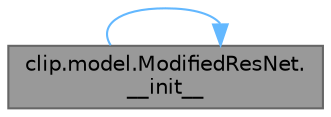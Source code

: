 digraph "clip.model.ModifiedResNet.__init__"
{
 // LATEX_PDF_SIZE
  bgcolor="transparent";
  edge [fontname=Helvetica,fontsize=10,labelfontname=Helvetica,labelfontsize=10];
  node [fontname=Helvetica,fontsize=10,shape=box,height=0.2,width=0.4];
  rankdir="LR";
  Node1 [id="Node000001",label="clip.model.ModifiedResNet.\l__init__",height=0.2,width=0.4,color="gray40", fillcolor="grey60", style="filled", fontcolor="black",tooltip="Initializes the ModifiedResNet model."];
  Node1 -> Node1 [id="edge1_Node000001_Node000001",color="steelblue1",style="solid",tooltip=" "];
}
